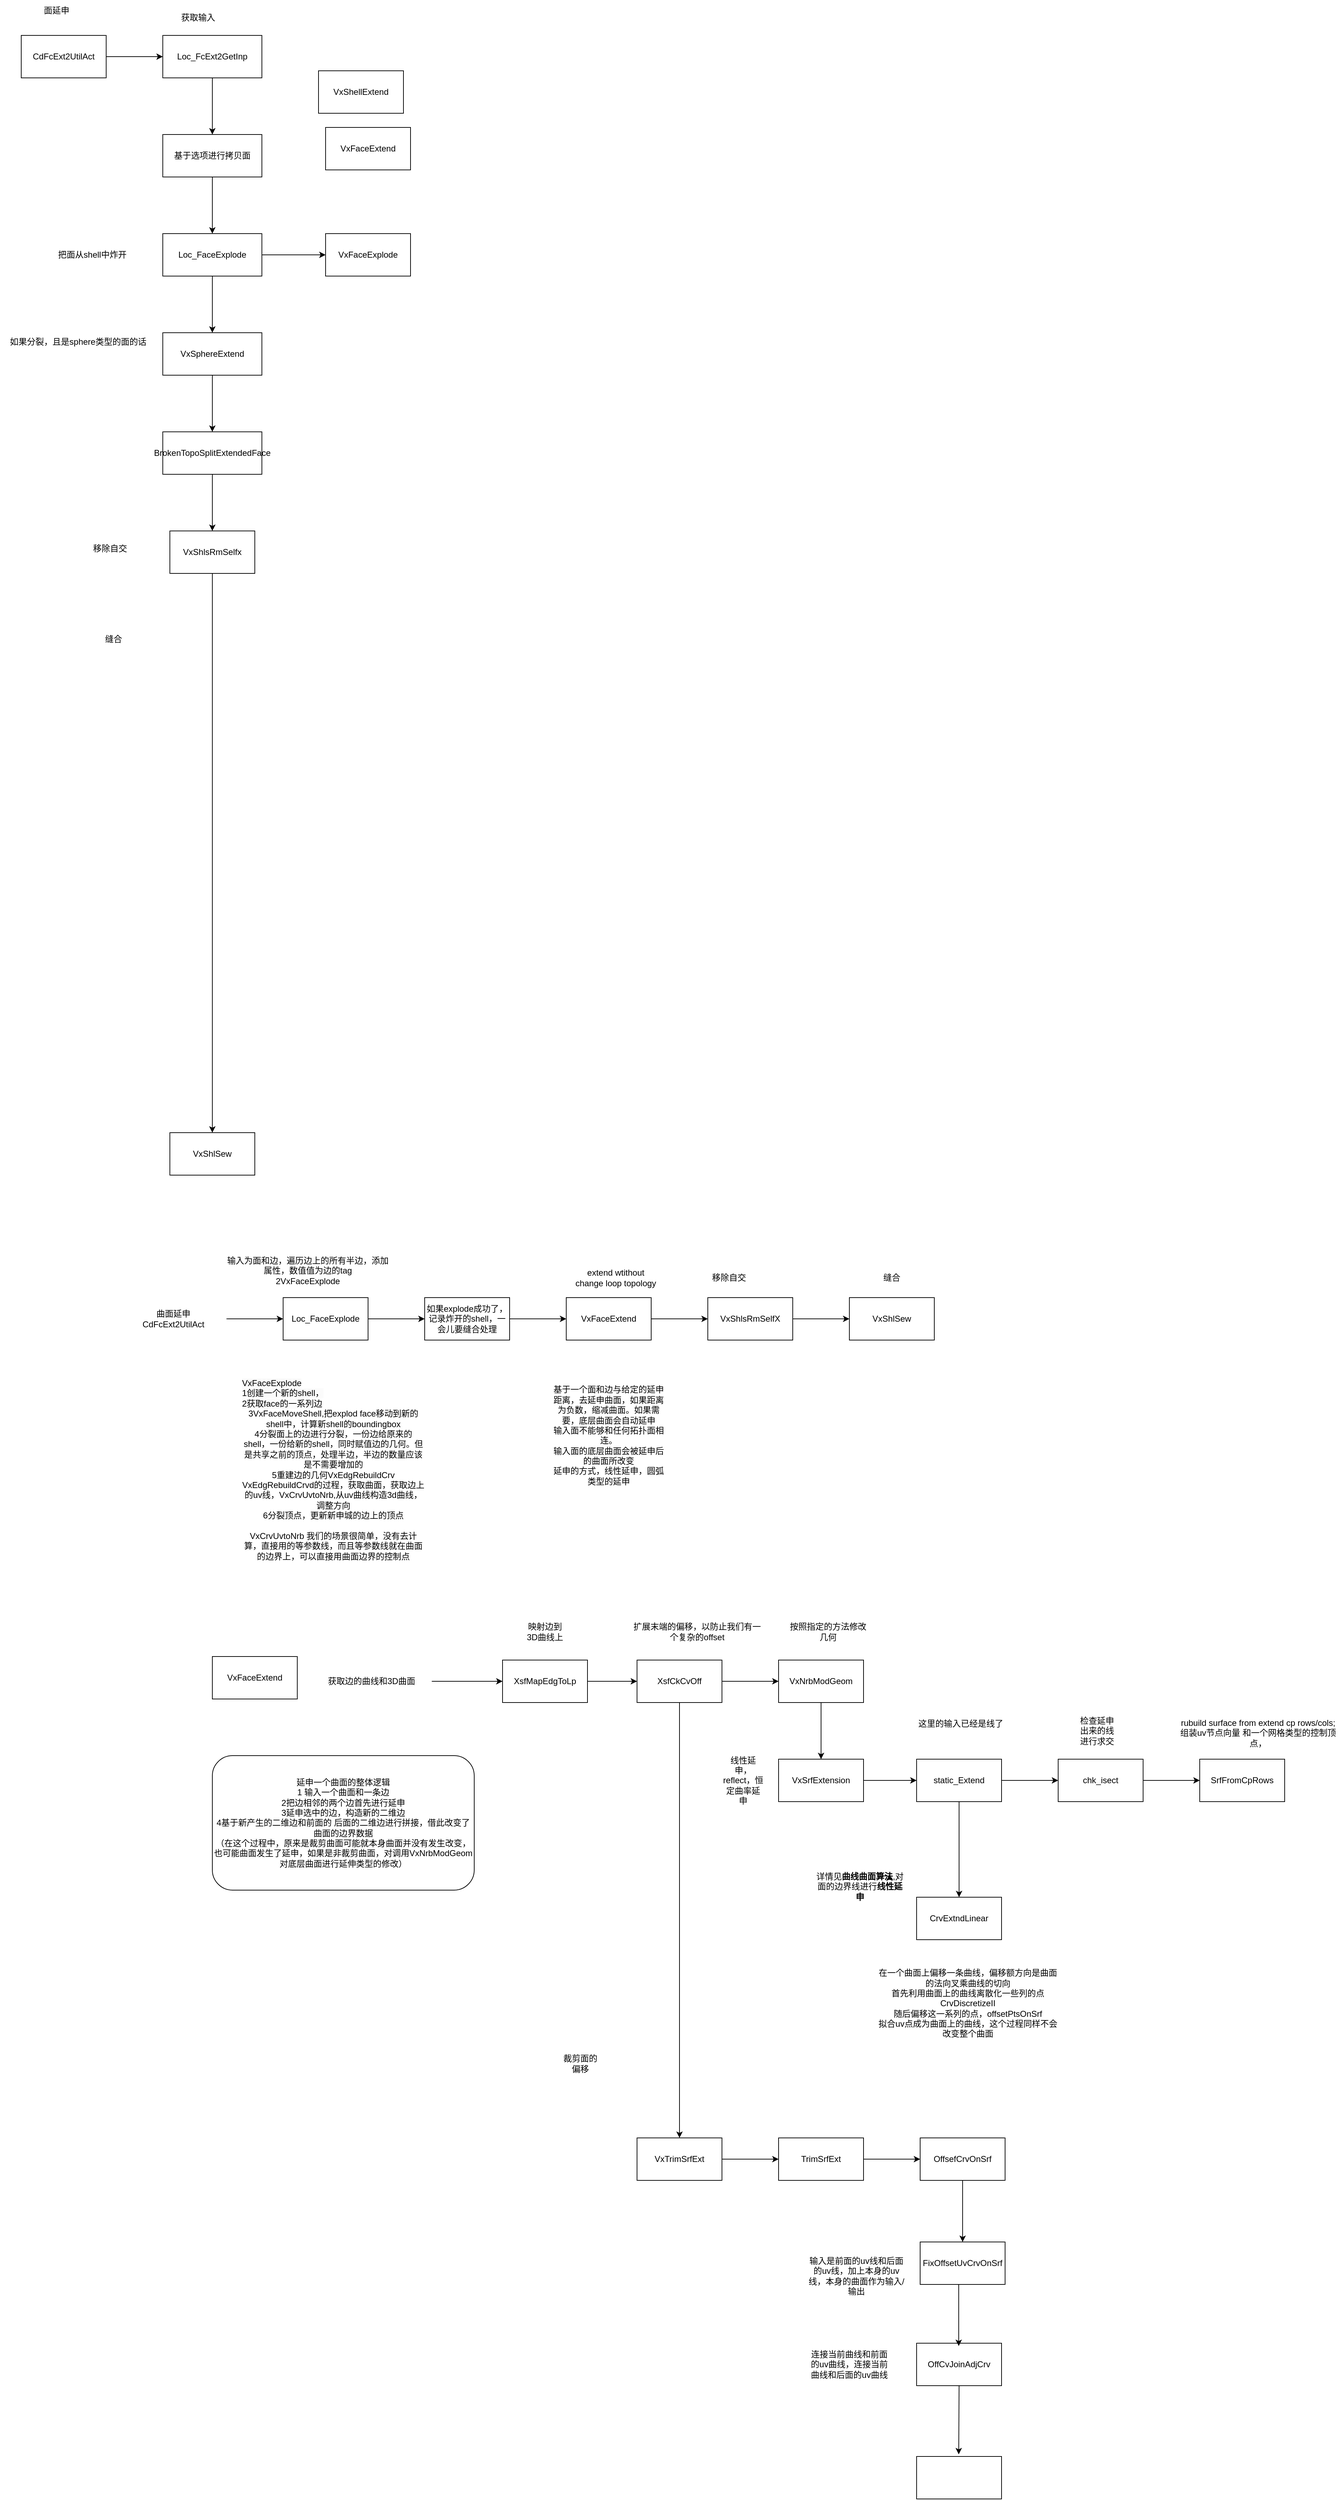 <mxfile version="26.1.3">
  <diagram name="第 1 页" id="YE1NN4_8z4oJuWLOnsad">
    <mxGraphModel dx="954" dy="558" grid="1" gridSize="10" guides="1" tooltips="1" connect="1" arrows="1" fold="1" page="1" pageScale="1" pageWidth="827" pageHeight="1169" math="0" shadow="0">
      <root>
        <mxCell id="0" />
        <mxCell id="1" parent="0" />
        <mxCell id="noKRLqwYjJ5FsBkZodus-4" value="" style="edgeStyle=orthogonalEdgeStyle;rounded=0;orthogonalLoop=1;jettySize=auto;html=1;" parent="1" source="noKRLqwYjJ5FsBkZodus-1" target="noKRLqwYjJ5FsBkZodus-3" edge="1">
          <mxGeometry relative="1" as="geometry" />
        </mxCell>
        <mxCell id="noKRLqwYjJ5FsBkZodus-1" value="CdFcExt2UtilAct" style="rounded=0;whiteSpace=wrap;html=1;" parent="1" vertex="1">
          <mxGeometry x="230" y="510" width="120" height="60" as="geometry" />
        </mxCell>
        <mxCell id="noKRLqwYjJ5FsBkZodus-2" value="面延申" style="text;html=1;align=center;verticalAlign=middle;whiteSpace=wrap;rounded=0;" parent="1" vertex="1">
          <mxGeometry x="250" y="460" width="60" height="30" as="geometry" />
        </mxCell>
        <mxCell id="noKRLqwYjJ5FsBkZodus-7" value="" style="edgeStyle=orthogonalEdgeStyle;rounded=0;orthogonalLoop=1;jettySize=auto;html=1;" parent="1" source="noKRLqwYjJ5FsBkZodus-3" target="noKRLqwYjJ5FsBkZodus-6" edge="1">
          <mxGeometry relative="1" as="geometry" />
        </mxCell>
        <mxCell id="noKRLqwYjJ5FsBkZodus-3" value="Loc_FcExt2GetInp" style="rounded=0;whiteSpace=wrap;html=1;" parent="1" vertex="1">
          <mxGeometry x="430" y="510" width="140" height="60" as="geometry" />
        </mxCell>
        <mxCell id="noKRLqwYjJ5FsBkZodus-5" value="获取输入" style="text;html=1;align=center;verticalAlign=middle;whiteSpace=wrap;rounded=0;" parent="1" vertex="1">
          <mxGeometry x="450" y="470" width="60" height="30" as="geometry" />
        </mxCell>
        <mxCell id="noKRLqwYjJ5FsBkZodus-9" value="" style="edgeStyle=orthogonalEdgeStyle;rounded=0;orthogonalLoop=1;jettySize=auto;html=1;" parent="1" source="noKRLqwYjJ5FsBkZodus-6" target="noKRLqwYjJ5FsBkZodus-8" edge="1">
          <mxGeometry relative="1" as="geometry" />
        </mxCell>
        <mxCell id="noKRLqwYjJ5FsBkZodus-6" value="基于选项进行拷贝面" style="rounded=0;whiteSpace=wrap;html=1;" parent="1" vertex="1">
          <mxGeometry x="430" y="650" width="140" height="60" as="geometry" />
        </mxCell>
        <mxCell id="1p5-gOFzWiG01Fi2R5Ht-2" value="" style="edgeStyle=orthogonalEdgeStyle;rounded=0;orthogonalLoop=1;jettySize=auto;html=1;" parent="1" source="noKRLqwYjJ5FsBkZodus-8" target="1p5-gOFzWiG01Fi2R5Ht-1" edge="1">
          <mxGeometry relative="1" as="geometry" />
        </mxCell>
        <mxCell id="1p5-gOFzWiG01Fi2R5Ht-13" value="" style="edgeStyle=orthogonalEdgeStyle;rounded=0;orthogonalLoop=1;jettySize=auto;html=1;" parent="1" source="noKRLqwYjJ5FsBkZodus-8" target="1p5-gOFzWiG01Fi2R5Ht-12" edge="1">
          <mxGeometry relative="1" as="geometry" />
        </mxCell>
        <mxCell id="noKRLqwYjJ5FsBkZodus-8" value="Loc_FaceExplode" style="rounded=0;whiteSpace=wrap;html=1;" parent="1" vertex="1">
          <mxGeometry x="430" y="790" width="140" height="60" as="geometry" />
        </mxCell>
        <mxCell id="noKRLqwYjJ5FsBkZodus-10" value="把面从shell中炸开" style="text;html=1;align=center;verticalAlign=middle;resizable=0;points=[];autosize=1;strokeColor=none;fillColor=none;" parent="1" vertex="1">
          <mxGeometry x="270" y="805" width="120" height="30" as="geometry" />
        </mxCell>
        <mxCell id="noKRLqwYjJ5FsBkZodus-11" value="VxShellExtend" style="whiteSpace=wrap;html=1;" parent="1" vertex="1">
          <mxGeometry x="650" y="560" width="120" height="60" as="geometry" />
        </mxCell>
        <mxCell id="noKRLqwYjJ5FsBkZodus-12" value="VxFaceExtend" style="whiteSpace=wrap;html=1;" parent="1" vertex="1">
          <mxGeometry x="660" y="640" width="120" height="60" as="geometry" />
        </mxCell>
        <mxCell id="1p5-gOFzWiG01Fi2R5Ht-4" value="" style="edgeStyle=orthogonalEdgeStyle;rounded=0;orthogonalLoop=1;jettySize=auto;html=1;" parent="1" source="1p5-gOFzWiG01Fi2R5Ht-1" target="1p5-gOFzWiG01Fi2R5Ht-3" edge="1">
          <mxGeometry relative="1" as="geometry" />
        </mxCell>
        <mxCell id="1p5-gOFzWiG01Fi2R5Ht-1" value="VxSphereExtend" style="rounded=0;whiteSpace=wrap;html=1;" parent="1" vertex="1">
          <mxGeometry x="430" y="930" width="140" height="60" as="geometry" />
        </mxCell>
        <mxCell id="1p5-gOFzWiG01Fi2R5Ht-6" value="" style="edgeStyle=orthogonalEdgeStyle;rounded=0;orthogonalLoop=1;jettySize=auto;html=1;" parent="1" source="1p5-gOFzWiG01Fi2R5Ht-3" target="1p5-gOFzWiG01Fi2R5Ht-5" edge="1">
          <mxGeometry relative="1" as="geometry" />
        </mxCell>
        <mxCell id="1p5-gOFzWiG01Fi2R5Ht-3" value="BrokenTopoSplitExtendedFace" style="rounded=0;whiteSpace=wrap;html=1;" parent="1" vertex="1">
          <mxGeometry x="430" y="1070" width="140" height="60" as="geometry" />
        </mxCell>
        <mxCell id="1p5-gOFzWiG01Fi2R5Ht-9" value="" style="edgeStyle=orthogonalEdgeStyle;rounded=0;orthogonalLoop=1;jettySize=auto;html=1;" parent="1" source="1p5-gOFzWiG01Fi2R5Ht-5" target="1p5-gOFzWiG01Fi2R5Ht-8" edge="1">
          <mxGeometry relative="1" as="geometry" />
        </mxCell>
        <mxCell id="1p5-gOFzWiG01Fi2R5Ht-5" value="VxShlsRmSelfx" style="rounded=0;whiteSpace=wrap;html=1;" parent="1" vertex="1">
          <mxGeometry x="440" y="1210" width="120" height="60" as="geometry" />
        </mxCell>
        <mxCell id="1p5-gOFzWiG01Fi2R5Ht-7" value="移除自交" style="text;html=1;align=center;verticalAlign=middle;resizable=0;points=[];autosize=1;strokeColor=none;fillColor=none;" parent="1" vertex="1">
          <mxGeometry x="320" y="1220" width="70" height="30" as="geometry" />
        </mxCell>
        <mxCell id="1p5-gOFzWiG01Fi2R5Ht-8" value="VxShlSew" style="rounded=0;whiteSpace=wrap;html=1;" parent="1" vertex="1">
          <mxGeometry x="440" y="2060" width="120" height="60" as="geometry" />
        </mxCell>
        <mxCell id="1p5-gOFzWiG01Fi2R5Ht-10" value="缝合" style="text;html=1;align=center;verticalAlign=middle;resizable=0;points=[];autosize=1;strokeColor=none;fillColor=none;" parent="1" vertex="1">
          <mxGeometry x="335" y="1348" width="50" height="30" as="geometry" />
        </mxCell>
        <mxCell id="1p5-gOFzWiG01Fi2R5Ht-11" value="如果分裂，且是sphere类型的面的话" style="text;html=1;align=center;verticalAlign=middle;resizable=0;points=[];autosize=1;strokeColor=none;fillColor=none;" parent="1" vertex="1">
          <mxGeometry x="200" y="928" width="220" height="30" as="geometry" />
        </mxCell>
        <mxCell id="1p5-gOFzWiG01Fi2R5Ht-12" value="VxFaceExplode" style="whiteSpace=wrap;html=1;rounded=0;" parent="1" vertex="1">
          <mxGeometry x="660" y="790" width="120" height="60" as="geometry" />
        </mxCell>
        <mxCell id="1p5-gOFzWiG01Fi2R5Ht-14" value="" style="edgeStyle=orthogonalEdgeStyle;rounded=0;orthogonalLoop=1;jettySize=auto;html=1;" parent="1" source="1p5-gOFzWiG01Fi2R5Ht-15" target="1p5-gOFzWiG01Fi2R5Ht-18" edge="1">
          <mxGeometry relative="1" as="geometry" />
        </mxCell>
        <mxCell id="1p5-gOFzWiG01Fi2R5Ht-15" value="曲面延申&lt;div&gt;CdFcExt2UtilAct&lt;/div&gt;" style="text;html=1;align=center;verticalAlign=middle;whiteSpace=wrap;rounded=0;" parent="1" vertex="1">
          <mxGeometry x="370" y="2308" width="150" height="30" as="geometry" />
        </mxCell>
        <mxCell id="1p5-gOFzWiG01Fi2R5Ht-17" value="" style="edgeStyle=orthogonalEdgeStyle;rounded=0;orthogonalLoop=1;jettySize=auto;html=1;" parent="1" source="1p5-gOFzWiG01Fi2R5Ht-18" target="1p5-gOFzWiG01Fi2R5Ht-22" edge="1">
          <mxGeometry relative="1" as="geometry" />
        </mxCell>
        <mxCell id="1p5-gOFzWiG01Fi2R5Ht-18" value="Loc_FaceExplode" style="whiteSpace=wrap;html=1;" parent="1" vertex="1">
          <mxGeometry x="600" y="2293" width="120" height="60" as="geometry" />
        </mxCell>
        <mxCell id="1p5-gOFzWiG01Fi2R5Ht-19" value="输入为面和边，遍历边上的所有半边，添加属性，数值值为边的tag&lt;div&gt;2VxFaceExplode&lt;/div&gt;" style="text;html=1;align=center;verticalAlign=middle;whiteSpace=wrap;rounded=0;" parent="1" vertex="1">
          <mxGeometry x="520" y="2240" width="230" height="30" as="geometry" />
        </mxCell>
        <mxCell id="1p5-gOFzWiG01Fi2R5Ht-20" value="&lt;span style=&quot;color: rgb(0, 0, 0); font-family: Helvetica; font-size: 12px; font-style: normal; font-variant-ligatures: normal; font-variant-caps: normal; font-weight: 400; letter-spacing: normal; orphans: 2; text-align: center; text-indent: 0px; text-transform: none; widows: 2; word-spacing: 0px; -webkit-text-stroke-width: 0px; white-space: normal; background-color: rgb(251, 251, 251); text-decoration-thickness: initial; text-decoration-style: initial; text-decoration-color: initial; float: none; display: inline !important;&quot;&gt;VxFaceExplode&lt;/span&gt;&lt;div&gt;&lt;span style=&quot;color: rgb(0, 0, 0); font-family: Helvetica; font-size: 12px; font-style: normal; font-variant-ligatures: normal; font-variant-caps: normal; font-weight: 400; letter-spacing: normal; orphans: 2; text-align: center; text-indent: 0px; text-transform: none; widows: 2; word-spacing: 0px; -webkit-text-stroke-width: 0px; white-space: normal; background-color: rgb(251, 251, 251); text-decoration-thickness: initial; text-decoration-style: initial; text-decoration-color: initial; float: none; display: inline !important;&quot;&gt;1创建一个新的shell，&lt;/span&gt;&lt;/div&gt;&lt;div&gt;&lt;span style=&quot;color: rgb(0, 0, 0); font-family: Helvetica; font-size: 12px; font-style: normal; font-variant-ligatures: normal; font-variant-caps: normal; font-weight: 400; letter-spacing: normal; orphans: 2; text-align: center; text-indent: 0px; text-transform: none; widows: 2; word-spacing: 0px; -webkit-text-stroke-width: 0px; white-space: normal; background-color: rgb(251, 251, 251); text-decoration-thickness: initial; text-decoration-style: initial; text-decoration-color: initial; float: none; display: inline !important;&quot;&gt;2获取face的一系列边&lt;/span&gt;&lt;/div&gt;&lt;div style=&quot;text-align: center;&quot;&gt;3VxFaceMoveShell,把explod face移动到新的shell中，计算新shell的boundingbox&lt;/div&gt;&lt;div style=&quot;text-align: center;&quot;&gt;4分裂面上的边进行分裂，一份边给原来的shell，一份给新的shell，同时赋值边的几何。但是共享之前的顶点，处理半边，半边的数量应该是不需要增加的&lt;/div&gt;&lt;div style=&quot;text-align: center;&quot;&gt;5重建边的几何VxEdgRebuildCrv&lt;/div&gt;&lt;div style=&quot;text-align: center;&quot;&gt;VxEdgRebuildCrvd的过程，获取曲面，获取边上的uv线，VxCrvUvtoNrb,从uv曲线构造3d曲线，调整方向&lt;/div&gt;&lt;div style=&quot;text-align: center;&quot;&gt;6分裂顶点，更新新申城的边上的顶点&lt;/div&gt;&lt;div style=&quot;text-align: center;&quot;&gt;&lt;br&gt;&lt;/div&gt;&lt;div style=&quot;text-align: center;&quot;&gt;VxCrvUvtoNrb 我们的场景很简单，没有去计算，直接用的等参数线，而且等参数线就在曲面的边界上，可以直接用曲面边界的控制点&lt;/div&gt;" style="text;whiteSpace=wrap;html=1;fillColor=default;" parent="1" vertex="1">
          <mxGeometry x="540" y="2400" width="260" height="260" as="geometry" />
        </mxCell>
        <mxCell id="1p5-gOFzWiG01Fi2R5Ht-21" value="" style="edgeStyle=orthogonalEdgeStyle;rounded=0;orthogonalLoop=1;jettySize=auto;html=1;" parent="1" source="1p5-gOFzWiG01Fi2R5Ht-22" target="1p5-gOFzWiG01Fi2R5Ht-24" edge="1">
          <mxGeometry relative="1" as="geometry" />
        </mxCell>
        <mxCell id="1p5-gOFzWiG01Fi2R5Ht-22" value="如果explode成功了，记录炸开的shell，一会儿要缝合处理" style="whiteSpace=wrap;html=1;" parent="1" vertex="1">
          <mxGeometry x="800" y="2293" width="120" height="60" as="geometry" />
        </mxCell>
        <mxCell id="1p5-gOFzWiG01Fi2R5Ht-23" value="" style="edgeStyle=orthogonalEdgeStyle;rounded=0;orthogonalLoop=1;jettySize=auto;html=1;" parent="1" source="1p5-gOFzWiG01Fi2R5Ht-24" target="1p5-gOFzWiG01Fi2R5Ht-28" edge="1">
          <mxGeometry relative="1" as="geometry" />
        </mxCell>
        <mxCell id="1p5-gOFzWiG01Fi2R5Ht-24" value="VxFaceExtend" style="whiteSpace=wrap;html=1;" parent="1" vertex="1">
          <mxGeometry x="1000" y="2293" width="120" height="60" as="geometry" />
        </mxCell>
        <mxCell id="1p5-gOFzWiG01Fi2R5Ht-25" value="extend wtithout change loop topology" style="text;html=1;align=center;verticalAlign=middle;whiteSpace=wrap;rounded=0;" parent="1" vertex="1">
          <mxGeometry x="1010" y="2250" width="120" height="30" as="geometry" />
        </mxCell>
        <mxCell id="1p5-gOFzWiG01Fi2R5Ht-26" value="基于一个面和边与给定的延申距离，去延申曲面，如果距离为负数，缩减曲面。如果需要，底层曲面会自动延申&lt;div&gt;输入面不能够和任何拓扑面相连。&lt;/div&gt;&lt;div&gt;输入面的底层曲面会被延申后的曲面所改变&lt;/div&gt;&lt;div&gt;延申的方式，线性延申，圆弧类型的延申&lt;/div&gt;&lt;div&gt;&lt;br&gt;&lt;/div&gt;" style="text;html=1;align=center;verticalAlign=middle;whiteSpace=wrap;rounded=0;fillColor=default;" parent="1" vertex="1">
          <mxGeometry x="980" y="2420" width="160" height="150" as="geometry" />
        </mxCell>
        <mxCell id="1p5-gOFzWiG01Fi2R5Ht-27" value="" style="edgeStyle=orthogonalEdgeStyle;rounded=0;orthogonalLoop=1;jettySize=auto;html=1;" parent="1" source="1p5-gOFzWiG01Fi2R5Ht-28" target="1p5-gOFzWiG01Fi2R5Ht-30" edge="1">
          <mxGeometry relative="1" as="geometry" />
        </mxCell>
        <mxCell id="1p5-gOFzWiG01Fi2R5Ht-28" value="VxShlsRmSelfX" style="whiteSpace=wrap;html=1;" parent="1" vertex="1">
          <mxGeometry x="1200" y="2293" width="120" height="60" as="geometry" />
        </mxCell>
        <mxCell id="1p5-gOFzWiG01Fi2R5Ht-29" value="移除自交" style="text;html=1;align=center;verticalAlign=middle;whiteSpace=wrap;rounded=0;" parent="1" vertex="1">
          <mxGeometry x="1200" y="2250" width="60" height="30" as="geometry" />
        </mxCell>
        <mxCell id="1p5-gOFzWiG01Fi2R5Ht-30" value="VxShlSew" style="whiteSpace=wrap;html=1;" parent="1" vertex="1">
          <mxGeometry x="1400" y="2293" width="120" height="60" as="geometry" />
        </mxCell>
        <mxCell id="1p5-gOFzWiG01Fi2R5Ht-31" value="缝合" style="text;html=1;align=center;verticalAlign=middle;whiteSpace=wrap;rounded=0;" parent="1" vertex="1">
          <mxGeometry x="1430" y="2250" width="60" height="30" as="geometry" />
        </mxCell>
        <mxCell id="1p5-gOFzWiG01Fi2R5Ht-32" value="VxFaceExtend" style="whiteSpace=wrap;html=1;" parent="1" vertex="1">
          <mxGeometry x="500" y="2800" width="120" height="60" as="geometry" />
        </mxCell>
        <mxCell id="1p5-gOFzWiG01Fi2R5Ht-33" value="" style="edgeStyle=orthogonalEdgeStyle;rounded=0;orthogonalLoop=1;jettySize=auto;html=1;" parent="1" source="1p5-gOFzWiG01Fi2R5Ht-34" target="1p5-gOFzWiG01Fi2R5Ht-36" edge="1">
          <mxGeometry relative="1" as="geometry" />
        </mxCell>
        <mxCell id="1p5-gOFzWiG01Fi2R5Ht-34" value="获取边的曲线和3D曲面" style="text;html=1;align=center;verticalAlign=middle;whiteSpace=wrap;rounded=0;" parent="1" vertex="1">
          <mxGeometry x="640" y="2820" width="170" height="30" as="geometry" />
        </mxCell>
        <mxCell id="1p5-gOFzWiG01Fi2R5Ht-35" value="" style="edgeStyle=orthogonalEdgeStyle;rounded=0;orthogonalLoop=1;jettySize=auto;html=1;" parent="1" source="1p5-gOFzWiG01Fi2R5Ht-36" target="1p5-gOFzWiG01Fi2R5Ht-40" edge="1">
          <mxGeometry relative="1" as="geometry" />
        </mxCell>
        <mxCell id="1p5-gOFzWiG01Fi2R5Ht-36" value="XsfMapEdgToLp" style="rounded=0;whiteSpace=wrap;html=1;" parent="1" vertex="1">
          <mxGeometry x="910" y="2805" width="120" height="60" as="geometry" />
        </mxCell>
        <mxCell id="1p5-gOFzWiG01Fi2R5Ht-37" value="映射边到3D曲线上" style="text;html=1;align=center;verticalAlign=middle;whiteSpace=wrap;rounded=0;" parent="1" vertex="1">
          <mxGeometry x="940" y="2750" width="60" height="30" as="geometry" />
        </mxCell>
        <mxCell id="1p5-gOFzWiG01Fi2R5Ht-38" value="" style="edgeStyle=orthogonalEdgeStyle;rounded=0;orthogonalLoop=1;jettySize=auto;html=1;" parent="1" source="1p5-gOFzWiG01Fi2R5Ht-40" target="1p5-gOFzWiG01Fi2R5Ht-43" edge="1">
          <mxGeometry relative="1" as="geometry" />
        </mxCell>
        <mxCell id="1p5-gOFzWiG01Fi2R5Ht-39" value="" style="edgeStyle=orthogonalEdgeStyle;rounded=0;orthogonalLoop=1;jettySize=auto;html=1;" parent="1" source="1p5-gOFzWiG01Fi2R5Ht-40" target="1p5-gOFzWiG01Fi2R5Ht-59" edge="1">
          <mxGeometry relative="1" as="geometry" />
        </mxCell>
        <mxCell id="1p5-gOFzWiG01Fi2R5Ht-40" value="XsfCkCvOff" style="rounded=0;whiteSpace=wrap;html=1;" parent="1" vertex="1">
          <mxGeometry x="1100" y="2805" width="120" height="60" as="geometry" />
        </mxCell>
        <mxCell id="1p5-gOFzWiG01Fi2R5Ht-41" value="扩展末端的偏移，以防止我们有一个复杂的offset" style="text;html=1;align=center;verticalAlign=middle;whiteSpace=wrap;rounded=0;" parent="1" vertex="1">
          <mxGeometry x="1090" y="2750" width="190" height="30" as="geometry" />
        </mxCell>
        <mxCell id="1p5-gOFzWiG01Fi2R5Ht-42" value="" style="edgeStyle=orthogonalEdgeStyle;rounded=0;orthogonalLoop=1;jettySize=auto;html=1;" parent="1" source="1p5-gOFzWiG01Fi2R5Ht-43" target="1p5-gOFzWiG01Fi2R5Ht-46" edge="1">
          <mxGeometry relative="1" as="geometry" />
        </mxCell>
        <mxCell id="1p5-gOFzWiG01Fi2R5Ht-43" value="VxNrbModGeom" style="whiteSpace=wrap;html=1;rounded=0;" parent="1" vertex="1">
          <mxGeometry x="1300" y="2805" width="120" height="60" as="geometry" />
        </mxCell>
        <mxCell id="1p5-gOFzWiG01Fi2R5Ht-44" value="按照指定的方法修改几何" style="text;html=1;align=center;verticalAlign=middle;whiteSpace=wrap;rounded=0;" parent="1" vertex="1">
          <mxGeometry x="1310" y="2750" width="120" height="30" as="geometry" />
        </mxCell>
        <mxCell id="1p5-gOFzWiG01Fi2R5Ht-45" value="" style="edgeStyle=orthogonalEdgeStyle;rounded=0;orthogonalLoop=1;jettySize=auto;html=1;" parent="1" source="1p5-gOFzWiG01Fi2R5Ht-46" target="1p5-gOFzWiG01Fi2R5Ht-50" edge="1">
          <mxGeometry relative="1" as="geometry" />
        </mxCell>
        <mxCell id="1p5-gOFzWiG01Fi2R5Ht-46" value="VxSrfExtension" style="rounded=0;whiteSpace=wrap;html=1;" parent="1" vertex="1">
          <mxGeometry x="1300" y="2945" width="120" height="60" as="geometry" />
        </mxCell>
        <mxCell id="1p5-gOFzWiG01Fi2R5Ht-47" value="线性延申，reflect，恒定曲率延申" style="text;html=1;align=center;verticalAlign=middle;whiteSpace=wrap;rounded=0;" parent="1" vertex="1">
          <mxGeometry x="1220" y="2960" width="60" height="30" as="geometry" />
        </mxCell>
        <mxCell id="1p5-gOFzWiG01Fi2R5Ht-48" value="" style="edgeStyle=orthogonalEdgeStyle;rounded=0;orthogonalLoop=1;jettySize=auto;html=1;" parent="1" source="1p5-gOFzWiG01Fi2R5Ht-50" target="1p5-gOFzWiG01Fi2R5Ht-51" edge="1">
          <mxGeometry relative="1" as="geometry" />
        </mxCell>
        <mxCell id="1p5-gOFzWiG01Fi2R5Ht-49" value="" style="edgeStyle=orthogonalEdgeStyle;rounded=0;orthogonalLoop=1;jettySize=auto;html=1;" parent="1" source="1p5-gOFzWiG01Fi2R5Ht-50" target="1p5-gOFzWiG01Fi2R5Ht-54" edge="1">
          <mxGeometry relative="1" as="geometry" />
        </mxCell>
        <mxCell id="1p5-gOFzWiG01Fi2R5Ht-50" value="static_Extend" style="rounded=0;whiteSpace=wrap;html=1;" parent="1" vertex="1">
          <mxGeometry x="1495" y="2945" width="120" height="60" as="geometry" />
        </mxCell>
        <mxCell id="1p5-gOFzWiG01Fi2R5Ht-51" value="CrvExtndLinear" style="whiteSpace=wrap;html=1;rounded=0;" parent="1" vertex="1">
          <mxGeometry x="1495" y="3140" width="120" height="60" as="geometry" />
        </mxCell>
        <mxCell id="1p5-gOFzWiG01Fi2R5Ht-52" value="详情见&lt;b&gt;曲线曲面算法&lt;/b&gt;,对面的边界线进行&lt;b&gt;线性延申&lt;/b&gt;" style="text;html=1;align=center;verticalAlign=middle;whiteSpace=wrap;rounded=0;" parent="1" vertex="1">
          <mxGeometry x="1350" y="3110" width="130" height="30" as="geometry" />
        </mxCell>
        <mxCell id="1p5-gOFzWiG01Fi2R5Ht-53" value="" style="edgeStyle=orthogonalEdgeStyle;rounded=0;orthogonalLoop=1;jettySize=auto;html=1;" parent="1" source="1p5-gOFzWiG01Fi2R5Ht-54" target="1p5-gOFzWiG01Fi2R5Ht-56" edge="1">
          <mxGeometry relative="1" as="geometry" />
        </mxCell>
        <mxCell id="1p5-gOFzWiG01Fi2R5Ht-54" value="chk_isect" style="whiteSpace=wrap;html=1;rounded=0;" parent="1" vertex="1">
          <mxGeometry x="1695" y="2945" width="120" height="60" as="geometry" />
        </mxCell>
        <mxCell id="1p5-gOFzWiG01Fi2R5Ht-55" value="检查延申出来的线进行求交" style="text;html=1;align=center;verticalAlign=middle;whiteSpace=wrap;rounded=0;" parent="1" vertex="1">
          <mxGeometry x="1720" y="2890" width="60" height="30" as="geometry" />
        </mxCell>
        <mxCell id="1p5-gOFzWiG01Fi2R5Ht-56" value="SrfFromCpRows" style="whiteSpace=wrap;html=1;rounded=0;" parent="1" vertex="1">
          <mxGeometry x="1895" y="2945" width="120" height="60" as="geometry" />
        </mxCell>
        <mxCell id="1p5-gOFzWiG01Fi2R5Ht-57" value="rubuild surface from extend cp rows/cols;&lt;div&gt;组装uv节点向量 和一个网格类型的控制顶点，&lt;/div&gt;" style="text;html=1;align=center;verticalAlign=middle;whiteSpace=wrap;rounded=0;" parent="1" vertex="1">
          <mxGeometry x="1860" y="2893" width="235" height="30" as="geometry" />
        </mxCell>
        <mxCell id="1p5-gOFzWiG01Fi2R5Ht-58" value="" style="edgeStyle=orthogonalEdgeStyle;rounded=0;orthogonalLoop=1;jettySize=auto;html=1;" parent="1" source="1p5-gOFzWiG01Fi2R5Ht-59" target="1p5-gOFzWiG01Fi2R5Ht-62" edge="1">
          <mxGeometry relative="1" as="geometry" />
        </mxCell>
        <mxCell id="1p5-gOFzWiG01Fi2R5Ht-59" value="VxTrimSrfExt" style="rounded=0;whiteSpace=wrap;html=1;" parent="1" vertex="1">
          <mxGeometry x="1100" y="3480" width="120" height="60" as="geometry" />
        </mxCell>
        <mxCell id="1p5-gOFzWiG01Fi2R5Ht-60" value="裁剪面的偏移" style="text;html=1;align=center;verticalAlign=middle;whiteSpace=wrap;rounded=0;" parent="1" vertex="1">
          <mxGeometry x="990" y="3360" width="60" height="30" as="geometry" />
        </mxCell>
        <mxCell id="1p5-gOFzWiG01Fi2R5Ht-61" value="" style="edgeStyle=orthogonalEdgeStyle;rounded=0;orthogonalLoop=1;jettySize=auto;html=1;" parent="1" source="1p5-gOFzWiG01Fi2R5Ht-62" target="1p5-gOFzWiG01Fi2R5Ht-63" edge="1">
          <mxGeometry relative="1" as="geometry" />
        </mxCell>
        <mxCell id="1p5-gOFzWiG01Fi2R5Ht-62" value="TrimSrfExt" style="whiteSpace=wrap;html=1;rounded=0;" parent="1" vertex="1">
          <mxGeometry x="1300" y="3480" width="120" height="60" as="geometry" />
        </mxCell>
        <mxCell id="1p5-gOFzWiG01Fi2R5Ht-63" value="OffsefCrvOnSrf" style="whiteSpace=wrap;html=1;rounded=0;" parent="1" vertex="1">
          <mxGeometry x="1500" y="3480" width="120" height="60" as="geometry" />
        </mxCell>
        <mxCell id="1p5-gOFzWiG01Fi2R5Ht-64" value="在一个曲面上偏移一条曲线，偏移额方向是曲面的法向叉乘曲线的切向&lt;div&gt;首先利用曲面上的曲线离散化一些列的点CrvDiscretizeII&lt;/div&gt;&lt;div&gt;随后偏移这一系列的点，offsetPtsOnSrf&lt;/div&gt;&lt;div&gt;拟合uv点成为曲面上的曲线，这个过程同样不会改变整个曲面&lt;/div&gt;" style="text;html=1;align=center;verticalAlign=middle;whiteSpace=wrap;rounded=0;" parent="1" vertex="1">
          <mxGeometry x="1440" y="3240" width="255" height="100" as="geometry" />
        </mxCell>
        <mxCell id="1p5-gOFzWiG01Fi2R5Ht-65" value="" style="endArrow=classic;html=1;rounded=0;entryX=0.5;entryY=0;entryDx=0;entryDy=0;" parent="1" target="1p5-gOFzWiG01Fi2R5Ht-66" edge="1">
          <mxGeometry width="50" height="50" relative="1" as="geometry">
            <mxPoint x="1560" y="3540" as="sourcePoint" />
            <mxPoint x="1550" y="3620" as="targetPoint" />
          </mxGeometry>
        </mxCell>
        <mxCell id="1p5-gOFzWiG01Fi2R5Ht-66" value="FixOffsetUvCrvOnSrf" style="rounded=0;whiteSpace=wrap;html=1;" parent="1" vertex="1">
          <mxGeometry x="1500" y="3627" width="120" height="60" as="geometry" />
        </mxCell>
        <mxCell id="1p5-gOFzWiG01Fi2R5Ht-67" value="输入是前面的uv线和后面的uv线，加上本身的uv线，本身的曲面作为输入/输出" style="text;html=1;align=center;verticalAlign=middle;whiteSpace=wrap;rounded=0;" parent="1" vertex="1">
          <mxGeometry x="1340" y="3650" width="140" height="50" as="geometry" />
        </mxCell>
        <mxCell id="1p5-gOFzWiG01Fi2R5Ht-68" value="OffCvJoinAdjCrv" style="rounded=0;whiteSpace=wrap;html=1;" parent="1" vertex="1">
          <mxGeometry x="1495" y="3770" width="120" height="60" as="geometry" />
        </mxCell>
        <mxCell id="1p5-gOFzWiG01Fi2R5Ht-69" value="" style="rounded=0;whiteSpace=wrap;html=1;" parent="1" vertex="1">
          <mxGeometry x="1495" y="3930" width="120" height="60" as="geometry" />
        </mxCell>
        <mxCell id="1p5-gOFzWiG01Fi2R5Ht-70" value="" style="endArrow=classic;html=1;rounded=0;entryX=0.5;entryY=0;entryDx=0;entryDy=0;" parent="1" edge="1">
          <mxGeometry width="50" height="50" relative="1" as="geometry">
            <mxPoint x="1554.5" y="3687" as="sourcePoint" />
            <mxPoint x="1554.5" y="3774" as="targetPoint" />
          </mxGeometry>
        </mxCell>
        <mxCell id="1p5-gOFzWiG01Fi2R5Ht-71" value="" style="endArrow=classic;html=1;rounded=0;entryX=0.5;entryY=0;entryDx=0;entryDy=0;exitX=0.5;exitY=1;exitDx=0;exitDy=0;" parent="1" source="1p5-gOFzWiG01Fi2R5Ht-68" edge="1">
          <mxGeometry width="50" height="50" relative="1" as="geometry">
            <mxPoint x="1554.5" y="3840" as="sourcePoint" />
            <mxPoint x="1554.5" y="3927" as="targetPoint" />
          </mxGeometry>
        </mxCell>
        <mxCell id="1p5-gOFzWiG01Fi2R5Ht-72" value="连接当前曲线和前面的uv曲线，连接当前曲线和后面的uv曲线" style="text;html=1;align=center;verticalAlign=middle;whiteSpace=wrap;rounded=0;" parent="1" vertex="1">
          <mxGeometry x="1340" y="3785" width="120" height="30" as="geometry" />
        </mxCell>
        <mxCell id="1p5-gOFzWiG01Fi2R5Ht-73" value="延申一个曲面的整体逻辑&lt;div&gt;1 输入一个曲面和一条边&lt;/div&gt;&lt;div&gt;2把边相邻的两个边首先进行延申&lt;/div&gt;&lt;div&gt;3延申选中的边，构造新的二维边&lt;/div&gt;&lt;div&gt;4基于新产生的二维边和前面的 后面的二维边进行拼接，借此改变了曲面的边界数据&lt;/div&gt;&lt;div&gt;（在这个过程中，原来是裁剪曲面可能就本身曲面并没有发生改变，也可能曲面发生了延申，如果是非裁剪曲面，对调用VxNrbModGeom 对底层曲面进行延伸类型的修改）&lt;/div&gt;" style="rounded=1;whiteSpace=wrap;html=1;" parent="1" vertex="1">
          <mxGeometry x="500" y="2940" width="370" height="190" as="geometry" />
        </mxCell>
        <mxCell id="jlS0wueQrBHso_hHPWio-1" value="这里的输入已经是线了" style="text;html=1;align=center;verticalAlign=middle;whiteSpace=wrap;rounded=0;" vertex="1" parent="1">
          <mxGeometry x="1495" y="2880" width="125" height="30" as="geometry" />
        </mxCell>
        <mxCell id="jlS0wueQrBHso_hHPWio-2" style="edgeStyle=orthogonalEdgeStyle;rounded=0;orthogonalLoop=1;jettySize=auto;html=1;exitX=0.75;exitY=0;exitDx=0;exitDy=0;entryX=0.819;entryY=-0.067;entryDx=0;entryDy=0;entryPerimeter=0;" edge="1" parent="1" source="1p5-gOFzWiG01Fi2R5Ht-52" target="1p5-gOFzWiG01Fi2R5Ht-52">
          <mxGeometry relative="1" as="geometry" />
        </mxCell>
      </root>
    </mxGraphModel>
  </diagram>
</mxfile>
